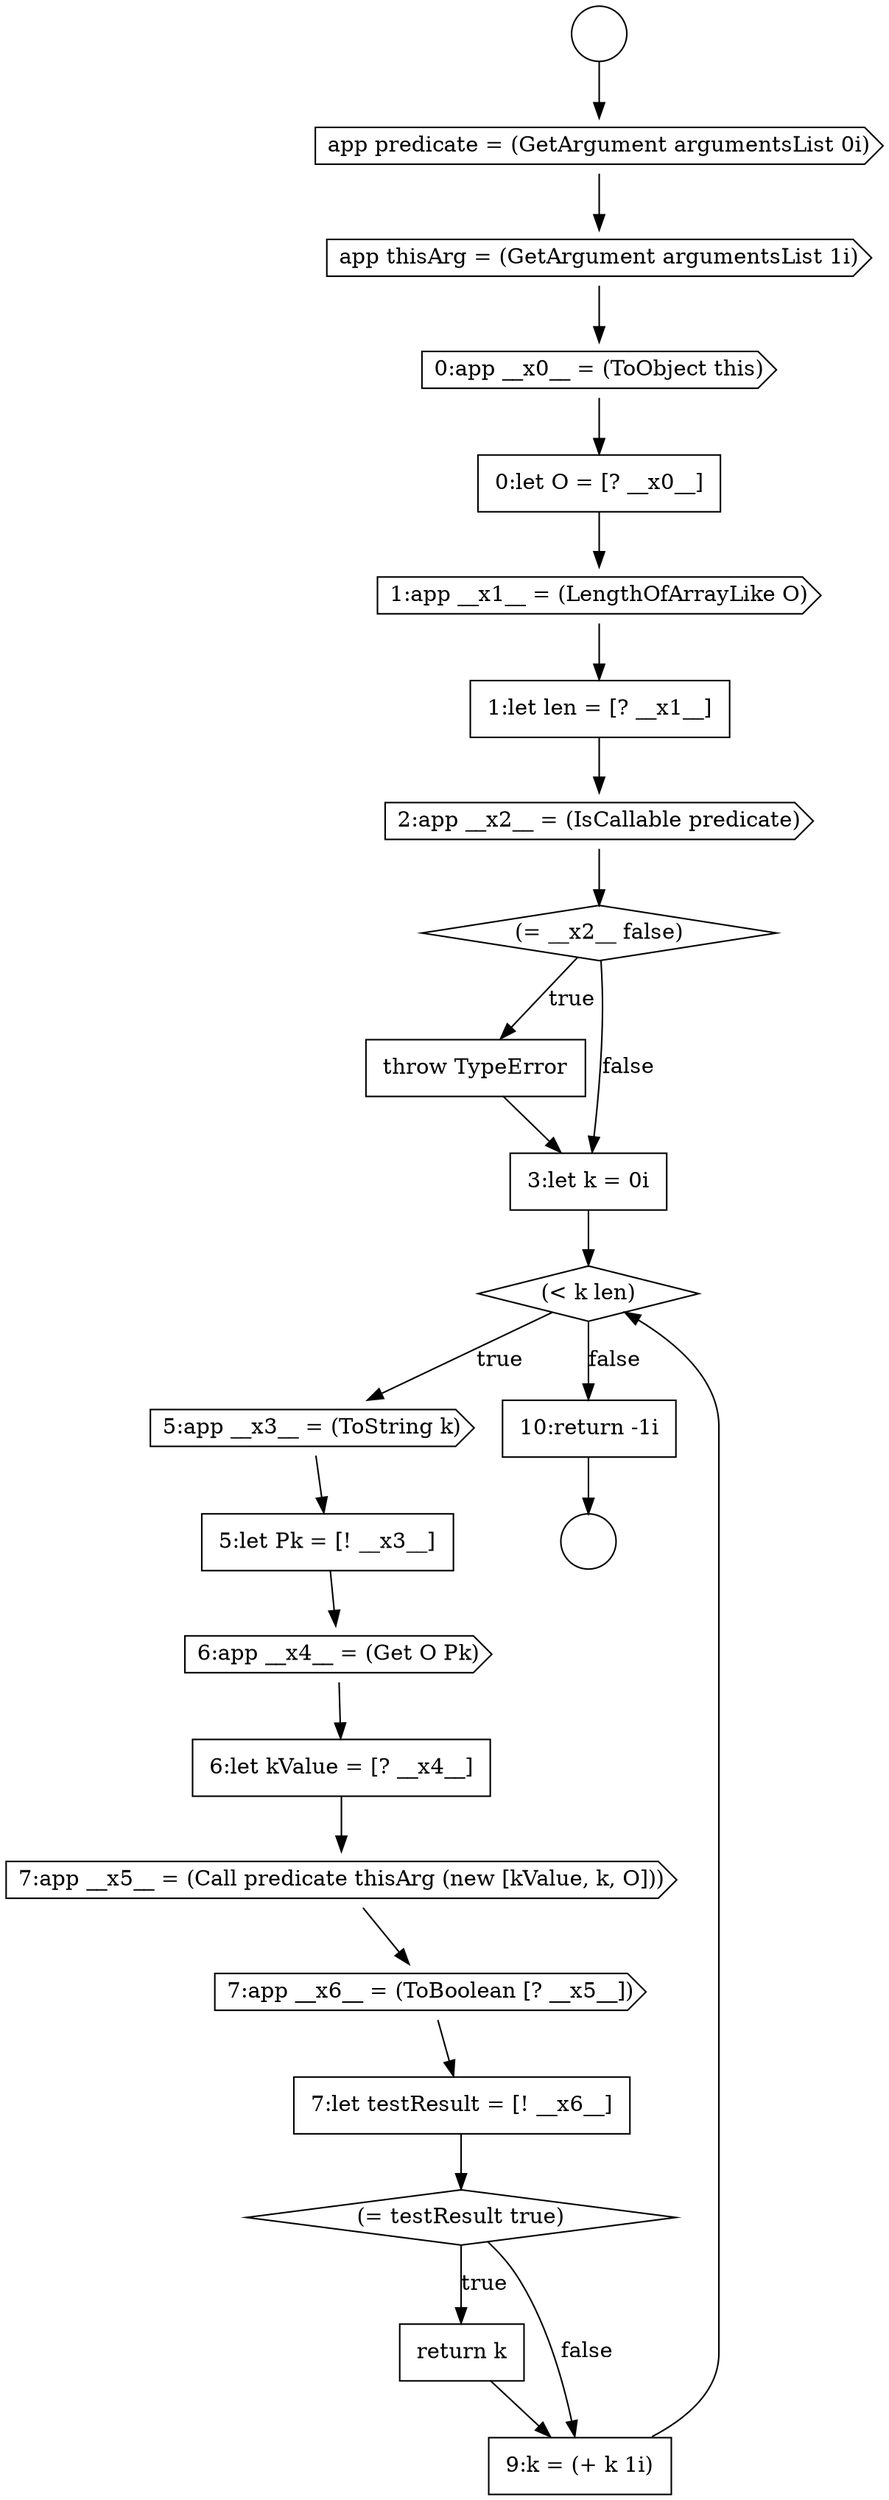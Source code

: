 digraph {
  node16280 [shape=none, margin=0, label=<<font color="black">
    <table border="0" cellborder="1" cellspacing="0" cellpadding="10">
      <tr><td align="left">throw TypeError</td></tr>
    </table>
  </font>> color="black" fillcolor="white" style=filled]
  node16283 [shape=cds, label=<<font color="black">5:app __x3__ = (ToString k)</font>> color="black" fillcolor="white" style=filled]
  node16287 [shape=cds, label=<<font color="black">7:app __x5__ = (Call predicate thisArg (new [kValue, k, O]))</font>> color="black" fillcolor="white" style=filled]
  node16272 [shape=cds, label=<<font color="black">app predicate = (GetArgument argumentsList 0i)</font>> color="black" fillcolor="white" style=filled]
  node16293 [shape=none, margin=0, label=<<font color="black">
    <table border="0" cellborder="1" cellspacing="0" cellpadding="10">
      <tr><td align="left">10:return -1i</td></tr>
    </table>
  </font>> color="black" fillcolor="white" style=filled]
  node16276 [shape=cds, label=<<font color="black">1:app __x1__ = (LengthOfArrayLike O)</font>> color="black" fillcolor="white" style=filled]
  node16274 [shape=cds, label=<<font color="black">0:app __x0__ = (ToObject this)</font>> color="black" fillcolor="white" style=filled]
  node16284 [shape=none, margin=0, label=<<font color="black">
    <table border="0" cellborder="1" cellspacing="0" cellpadding="10">
      <tr><td align="left">5:let Pk = [! __x3__]</td></tr>
    </table>
  </font>> color="black" fillcolor="white" style=filled]
  node16275 [shape=none, margin=0, label=<<font color="black">
    <table border="0" cellborder="1" cellspacing="0" cellpadding="10">
      <tr><td align="left">0:let O = [? __x0__]</td></tr>
    </table>
  </font>> color="black" fillcolor="white" style=filled]
  node16278 [shape=cds, label=<<font color="black">2:app __x2__ = (IsCallable predicate)</font>> color="black" fillcolor="white" style=filled]
  node16291 [shape=none, margin=0, label=<<font color="black">
    <table border="0" cellborder="1" cellspacing="0" cellpadding="10">
      <tr><td align="left">return k</td></tr>
    </table>
  </font>> color="black" fillcolor="white" style=filled]
  node16273 [shape=cds, label=<<font color="black">app thisArg = (GetArgument argumentsList 1i)</font>> color="black" fillcolor="white" style=filled]
  node16270 [shape=circle label=" " color="black" fillcolor="white" style=filled]
  node16281 [shape=none, margin=0, label=<<font color="black">
    <table border="0" cellborder="1" cellspacing="0" cellpadding="10">
      <tr><td align="left">3:let k = 0i</td></tr>
    </table>
  </font>> color="black" fillcolor="white" style=filled]
  node16277 [shape=none, margin=0, label=<<font color="black">
    <table border="0" cellborder="1" cellspacing="0" cellpadding="10">
      <tr><td align="left">1:let len = [? __x1__]</td></tr>
    </table>
  </font>> color="black" fillcolor="white" style=filled]
  node16288 [shape=cds, label=<<font color="black">7:app __x6__ = (ToBoolean [? __x5__])</font>> color="black" fillcolor="white" style=filled]
  node16282 [shape=diamond, label=<<font color="black">(&lt; k len)</font>> color="black" fillcolor="white" style=filled]
  node16279 [shape=diamond, label=<<font color="black">(= __x2__ false)</font>> color="black" fillcolor="white" style=filled]
  node16292 [shape=none, margin=0, label=<<font color="black">
    <table border="0" cellborder="1" cellspacing="0" cellpadding="10">
      <tr><td align="left">9:k = (+ k 1i)</td></tr>
    </table>
  </font>> color="black" fillcolor="white" style=filled]
  node16285 [shape=cds, label=<<font color="black">6:app __x4__ = (Get O Pk)</font>> color="black" fillcolor="white" style=filled]
  node16290 [shape=diamond, label=<<font color="black">(= testResult true)</font>> color="black" fillcolor="white" style=filled]
  node16271 [shape=circle label=" " color="black" fillcolor="white" style=filled]
  node16289 [shape=none, margin=0, label=<<font color="black">
    <table border="0" cellborder="1" cellspacing="0" cellpadding="10">
      <tr><td align="left">7:let testResult = [! __x6__]</td></tr>
    </table>
  </font>> color="black" fillcolor="white" style=filled]
  node16286 [shape=none, margin=0, label=<<font color="black">
    <table border="0" cellborder="1" cellspacing="0" cellpadding="10">
      <tr><td align="left">6:let kValue = [? __x4__]</td></tr>
    </table>
  </font>> color="black" fillcolor="white" style=filled]
  node16286 -> node16287 [ color="black"]
  node16281 -> node16282 [ color="black"]
  node16278 -> node16279 [ color="black"]
  node16280 -> node16281 [ color="black"]
  node16273 -> node16274 [ color="black"]
  node16284 -> node16285 [ color="black"]
  node16282 -> node16283 [label=<<font color="black">true</font>> color="black"]
  node16282 -> node16293 [label=<<font color="black">false</font>> color="black"]
  node16292 -> node16282 [ color="black"]
  node16274 -> node16275 [ color="black"]
  node16275 -> node16276 [ color="black"]
  node16293 -> node16271 [ color="black"]
  node16285 -> node16286 [ color="black"]
  node16270 -> node16272 [ color="black"]
  node16279 -> node16280 [label=<<font color="black">true</font>> color="black"]
  node16279 -> node16281 [label=<<font color="black">false</font>> color="black"]
  node16277 -> node16278 [ color="black"]
  node16288 -> node16289 [ color="black"]
  node16283 -> node16284 [ color="black"]
  node16289 -> node16290 [ color="black"]
  node16290 -> node16291 [label=<<font color="black">true</font>> color="black"]
  node16290 -> node16292 [label=<<font color="black">false</font>> color="black"]
  node16291 -> node16292 [ color="black"]
  node16272 -> node16273 [ color="black"]
  node16276 -> node16277 [ color="black"]
  node16287 -> node16288 [ color="black"]
}
